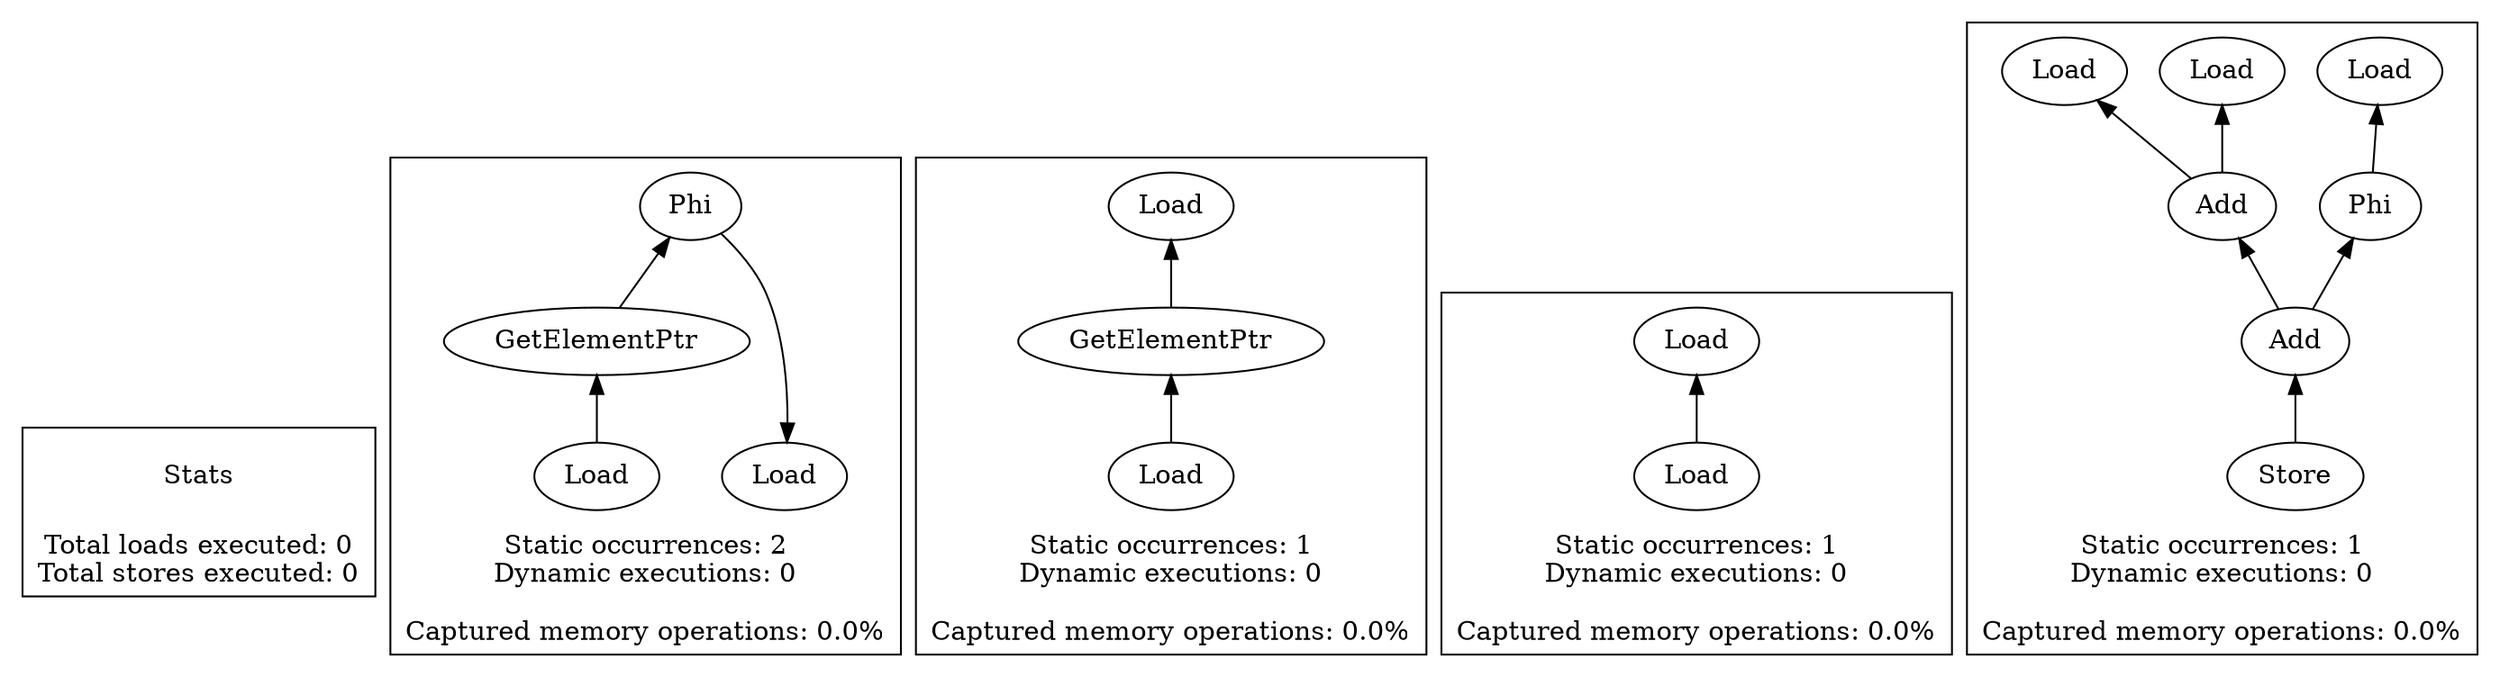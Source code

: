 strict digraph {
rankdir=BT
subgraph {
Stats [shape=plaintext]
cluster=true
label="Total loads executed: 0\nTotal stores executed: 0"
}
subgraph {
"0_6" [label="GetElementPtr"]
"0_5" [label="Phi"]
"0_6" -> "0_5"
{
rank=min
comment=<Ids: 7, 15>
"0_15" [label="Load"]
}
"0_5" -> "0_15"
{
rank=min
comment=<Ids: 7, 15>
"0_7" [label="Load"]
}
"0_7" -> "0_6"
cluster=true
label="Static occurrences: 2\nDynamic executions: 0\n\nCaptured memory operations: 0.0%"
}
subgraph {
"1_9" [label="GetElementPtr"]
"1_7" [label="Load"]
"1_9" -> "1_7"
{
rank=min
comment=<Ids: 10>
"1_10" [label="Load"]
}
"1_10" -> "1_9"
cluster=true
label="Static occurrences: 1\nDynamic executions: 0\n\nCaptured memory operations: 0.0%"
}
subgraph {
{
rank=min
comment=<Ids: 8>
"2_8" [label="Load"]
}
"2_7" [label="Load"]
"2_8" -> "2_7"
cluster=true
label="Static occurrences: 1\nDynamic executions: 0\n\nCaptured memory operations: 0.0%"
}
subgraph {
"3_11" [label="Add"]
"3_8" [label="Load"]
"3_11" -> "3_8"
"3_4" [label="Phi"]
"3_2" [label="Load"]
"3_4" -> "3_2"
"3_12" [label="Add"]
"3_12" -> "3_11"
"3_12" -> "3_4"
{
rank=min
comment=<Ids: 13>
"3_13" [label="Store"]
}
"3_13" -> "3_12"
"3_10" [label="Load"]
"3_11" -> "3_10"
cluster=true
label="Static occurrences: 1\nDynamic executions: 0\n\nCaptured memory operations: 0.0%"
}
}
